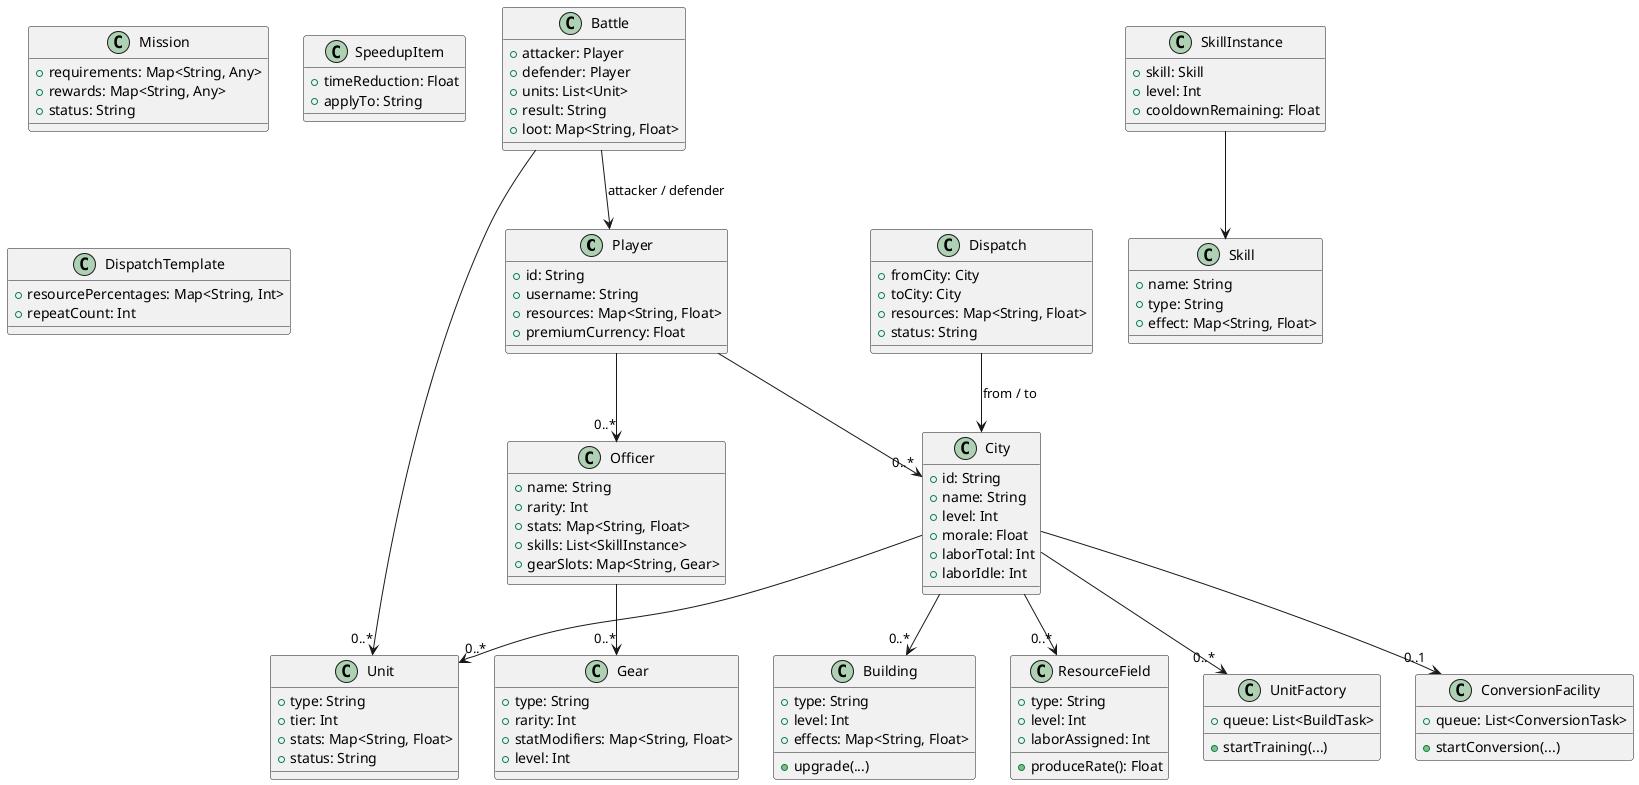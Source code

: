 @startuml

class Player {
  + id: String
  + username: String
  + resources: Map<String, Float>
  + premiumCurrency: Float
}

class City {
  + id: String
  + name: String
  + level: Int
  + morale: Float
  + laborTotal: Int
  + laborIdle: Int
}

class Building {
  + type: String
  + level: Int
  + effects: Map<String, Float>
  + upgrade(...)
}

class ResourceField {
  + type: String
  + level: Int
  + laborAssigned: Int
  + produceRate(): Float
}

class Unit {
  + type: String
  + tier: Int
  + stats: Map<String, Float>
  + status: String
}

class UnitFactory {
  + queue: List<BuildTask>
  + startTraining(...)
}

class ConversionFacility {
  + queue: List<ConversionTask>
  + startConversion(...)
}

class Officer {
  + name: String
  + rarity: Int
  + stats: Map<String, Float>
  + skills: List<SkillInstance>
  + gearSlots: Map<String, Gear>
}

class Skill {
  + name: String
  + type: String
  + effect: Map<String, Float>
}

class SkillInstance {
  + skill: Skill
  + level: Int
  + cooldownRemaining: Float
}

class Gear {
  + type: String
  + rarity: Int
  + statModifiers: Map<String, Float>
  + level: Int
}

class Dispatch {
  + fromCity: City
  + toCity: City
  + resources: Map<String, Float>
  + status: String
}

class Battle {
  + attacker: Player
  + defender: Player
  + units: List<Unit>
  + result: String
  + loot: Map<String, Float>
}

class Mission {
  + requirements: Map<String, Any>
  + rewards: Map<String, Any>
  + status: String
}

class SpeedupItem {
  + timeReduction: Float
  + applyTo: String
}

class DispatchTemplate {
  + resourcePercentages: Map<String, Int>
  + repeatCount: Int
}

' Relationships
Player --> "0..*" City
City --> "0..*" Building
City --> "0..*" ResourceField
City --> "0..1" ConversionFacility
City --> "0..*" UnitFactory
City --> "0..*" Unit
Player --> "0..*" Officer
Officer --> "0..*" Gear
Dispatch --> City : from / to
Battle --> Player : attacker / defender
Battle --> "0..*" Unit
SkillInstance --> Skill

@enduml

